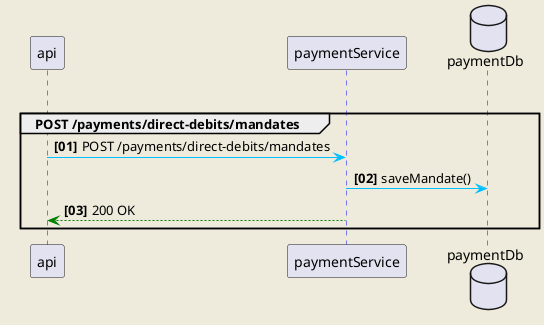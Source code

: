 @startuml
skinparam backgroundColor #EEEBDC
skinparam sequence {
ArrowColor DeepSkyBlue
ActorBorderColor DeepSkyBlue
LifeLineBorderColor blue
LifeLineBackgroundColor #A9DCDF}

autonumber 1 1 "<b>[00]"
group Payment Service
    group POST /payments/direct-debits/mandates
        api -> paymentService: POST /payments/direct-debits/mandates
        database    paymentDb    as paymentDb
        paymentService -> paymentDb: saveMandate()
        api <-[#green]- paymentService: 200 OK
    end

@enduml
